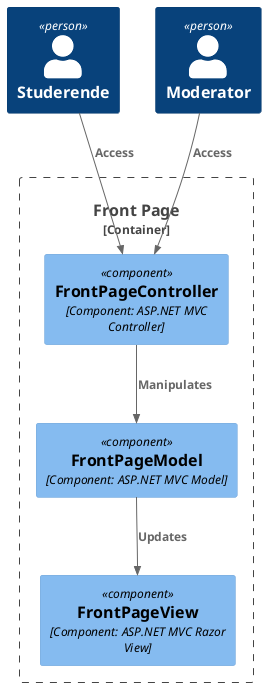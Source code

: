 @startuml
!include <C4/C4_Container>
!include <C4/C4_Component>

Person(User, "Studerende")
Person(Moderator, "Moderator")

Container_Boundary(webapp,"Front Page",""){
    Component(FrontView, "FrontPageView", "Component: ASP.NET MVC Razor View")
    

    Component(FrontController, "FrontPageController", "Component: ASP.NET MVC Controller")
    

    Component(FrontModel, "FrontPageModel", "Component: ASP.NET MVC Model")

    
    'Component(Repo, "UserRepo", "Component: Repository")
    
} 
'ContainerDb_Ext(Database, "Database","Container: MS SQL Server","Stores Tips and User information")


Lay_R(User,Moderator)
Lay_D(User,FrontController)
Lay_D(Moderator,FrontController)
Lay_R(FrontModel,FrontView)
'Lay_R(FrontModel,Database)

Rel(User, FrontController, "Access")
Rel(Moderator, FrontController, "Access")
Rel(FrontController, FrontModel, "Manipulates")
Rel(FrontModel, FrontView, "Updates")
'Rel(FrontModel, Repo,"Interfaces with")
'Rel(Repo, Database,"Reads from and writes to")
@enduml

